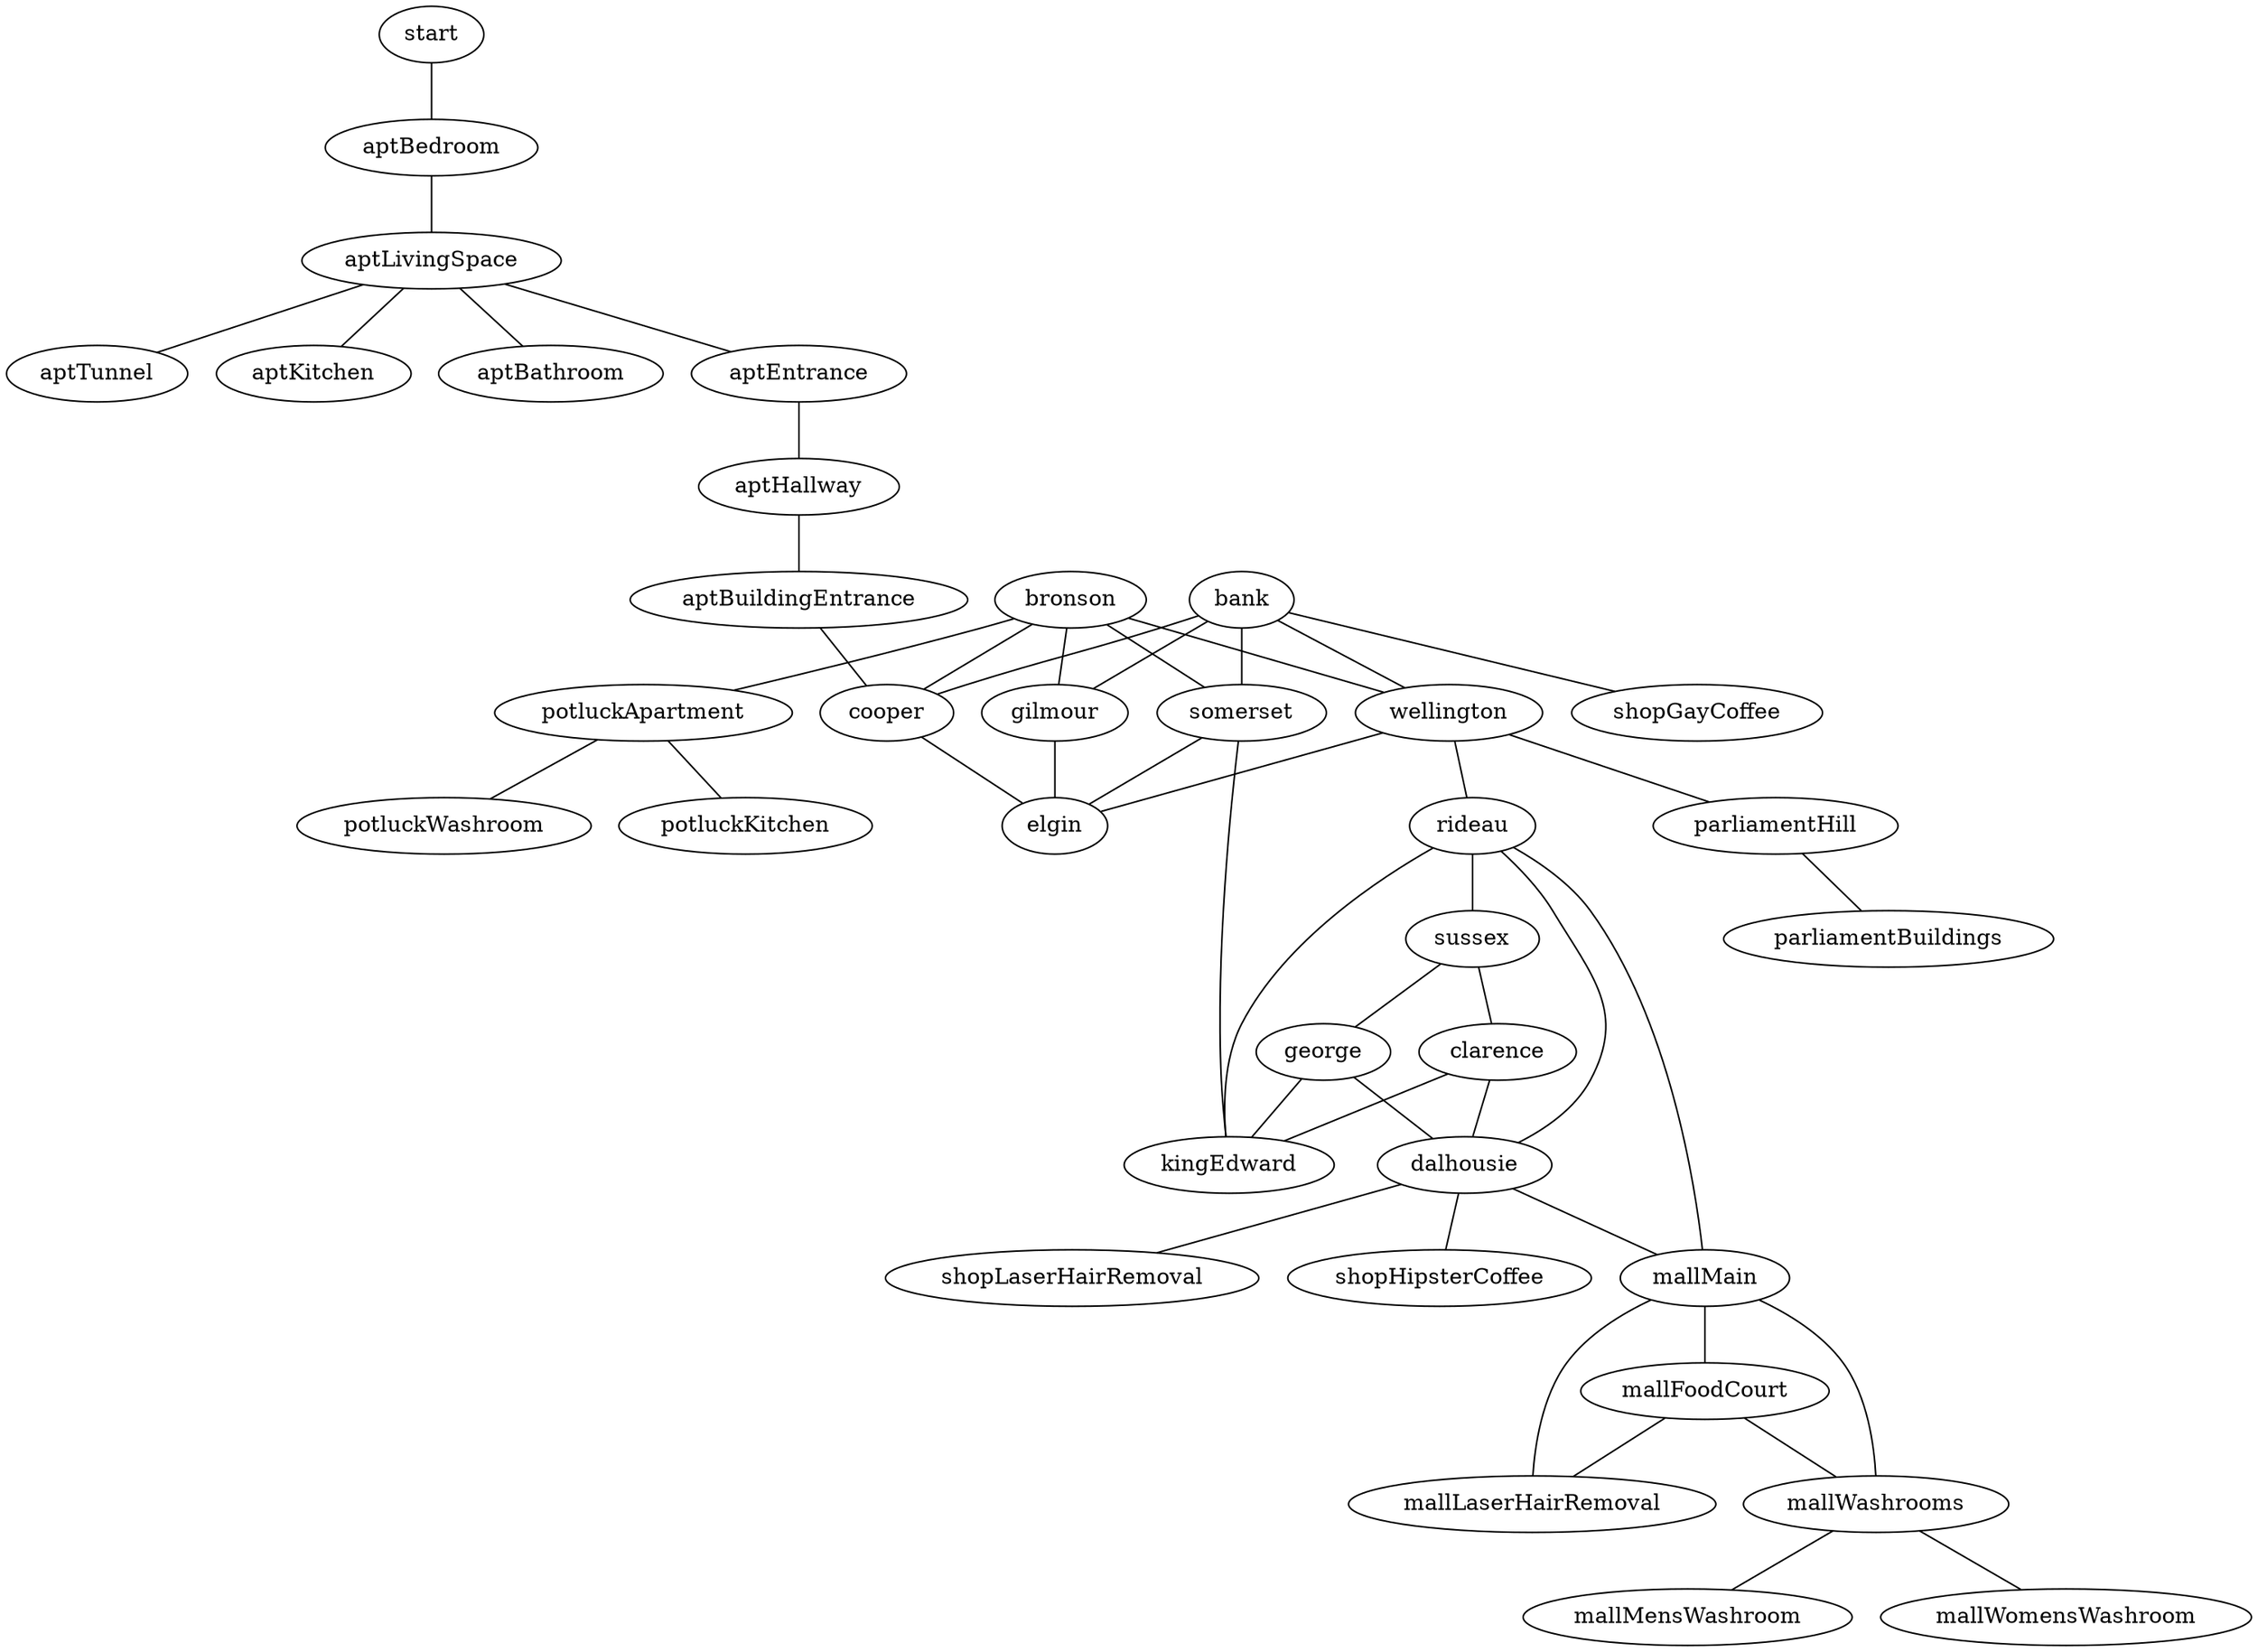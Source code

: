 graph location {

  start -- aptBedroom

  subgraph streets {
    bank -- wellington -- elgin
    bank -- cooper -- elgin
    bank -- somerset -- elgin
    bank -- gilmour -- elgin

    bronson -- wellington
    bronson -- cooper
    bronson -- somerset
    bronson -- gilmour   

    wellington -- rideau

    rideau -- sussex
    rideau -- dalhousie
    rideau -- kingEdward

    sussex -- george -- dalhousie
    sussex -- clarence -- dalhousie
    somerset -- kingEdward
    george -- kingEdward
    clarence -- kingEdward
  }

  subgraph apartment {
    aptBedroom -- aptLivingSpace -- aptTunnel
    aptLivingSpace -- aptKitchen
    aptLivingSpace -- aptBathroom
    aptLivingSpace -- aptEntrance -- aptHallway 
    aptHallway -- aptBuildingEntrance -- cooper
  }

  subgraph shops {
    bank -- shopGayCoffee
    dalhousie -- shopLaserHairRemoval
    dalhousie -- shopHipsterCoffee
  }

  subgraph mall {
    rideau -- mallMain 
    dalhousie -- mallMain

    mallMain -- mallFoodCourt
    mallMain -- mallLaserHairRemoval
    mallMain -- mallWashrooms
    mallFoodCourt -- mallLaserHairRemoval
    mallFoodCourt -- mallWashrooms

    mallWashrooms -- mallMensWashroom
    mallWashrooms -- mallWomensWashroom
  }

  subgraph potluck {
    bronson -- potluckApartment
    potluckApartment -- potluckWashroom
    potluckApartment -- potluckKitchen
  }

  subgraph parliament {
    wellington -- parliamentHill
    parliamentHill -- parliamentBuildings
  }
}